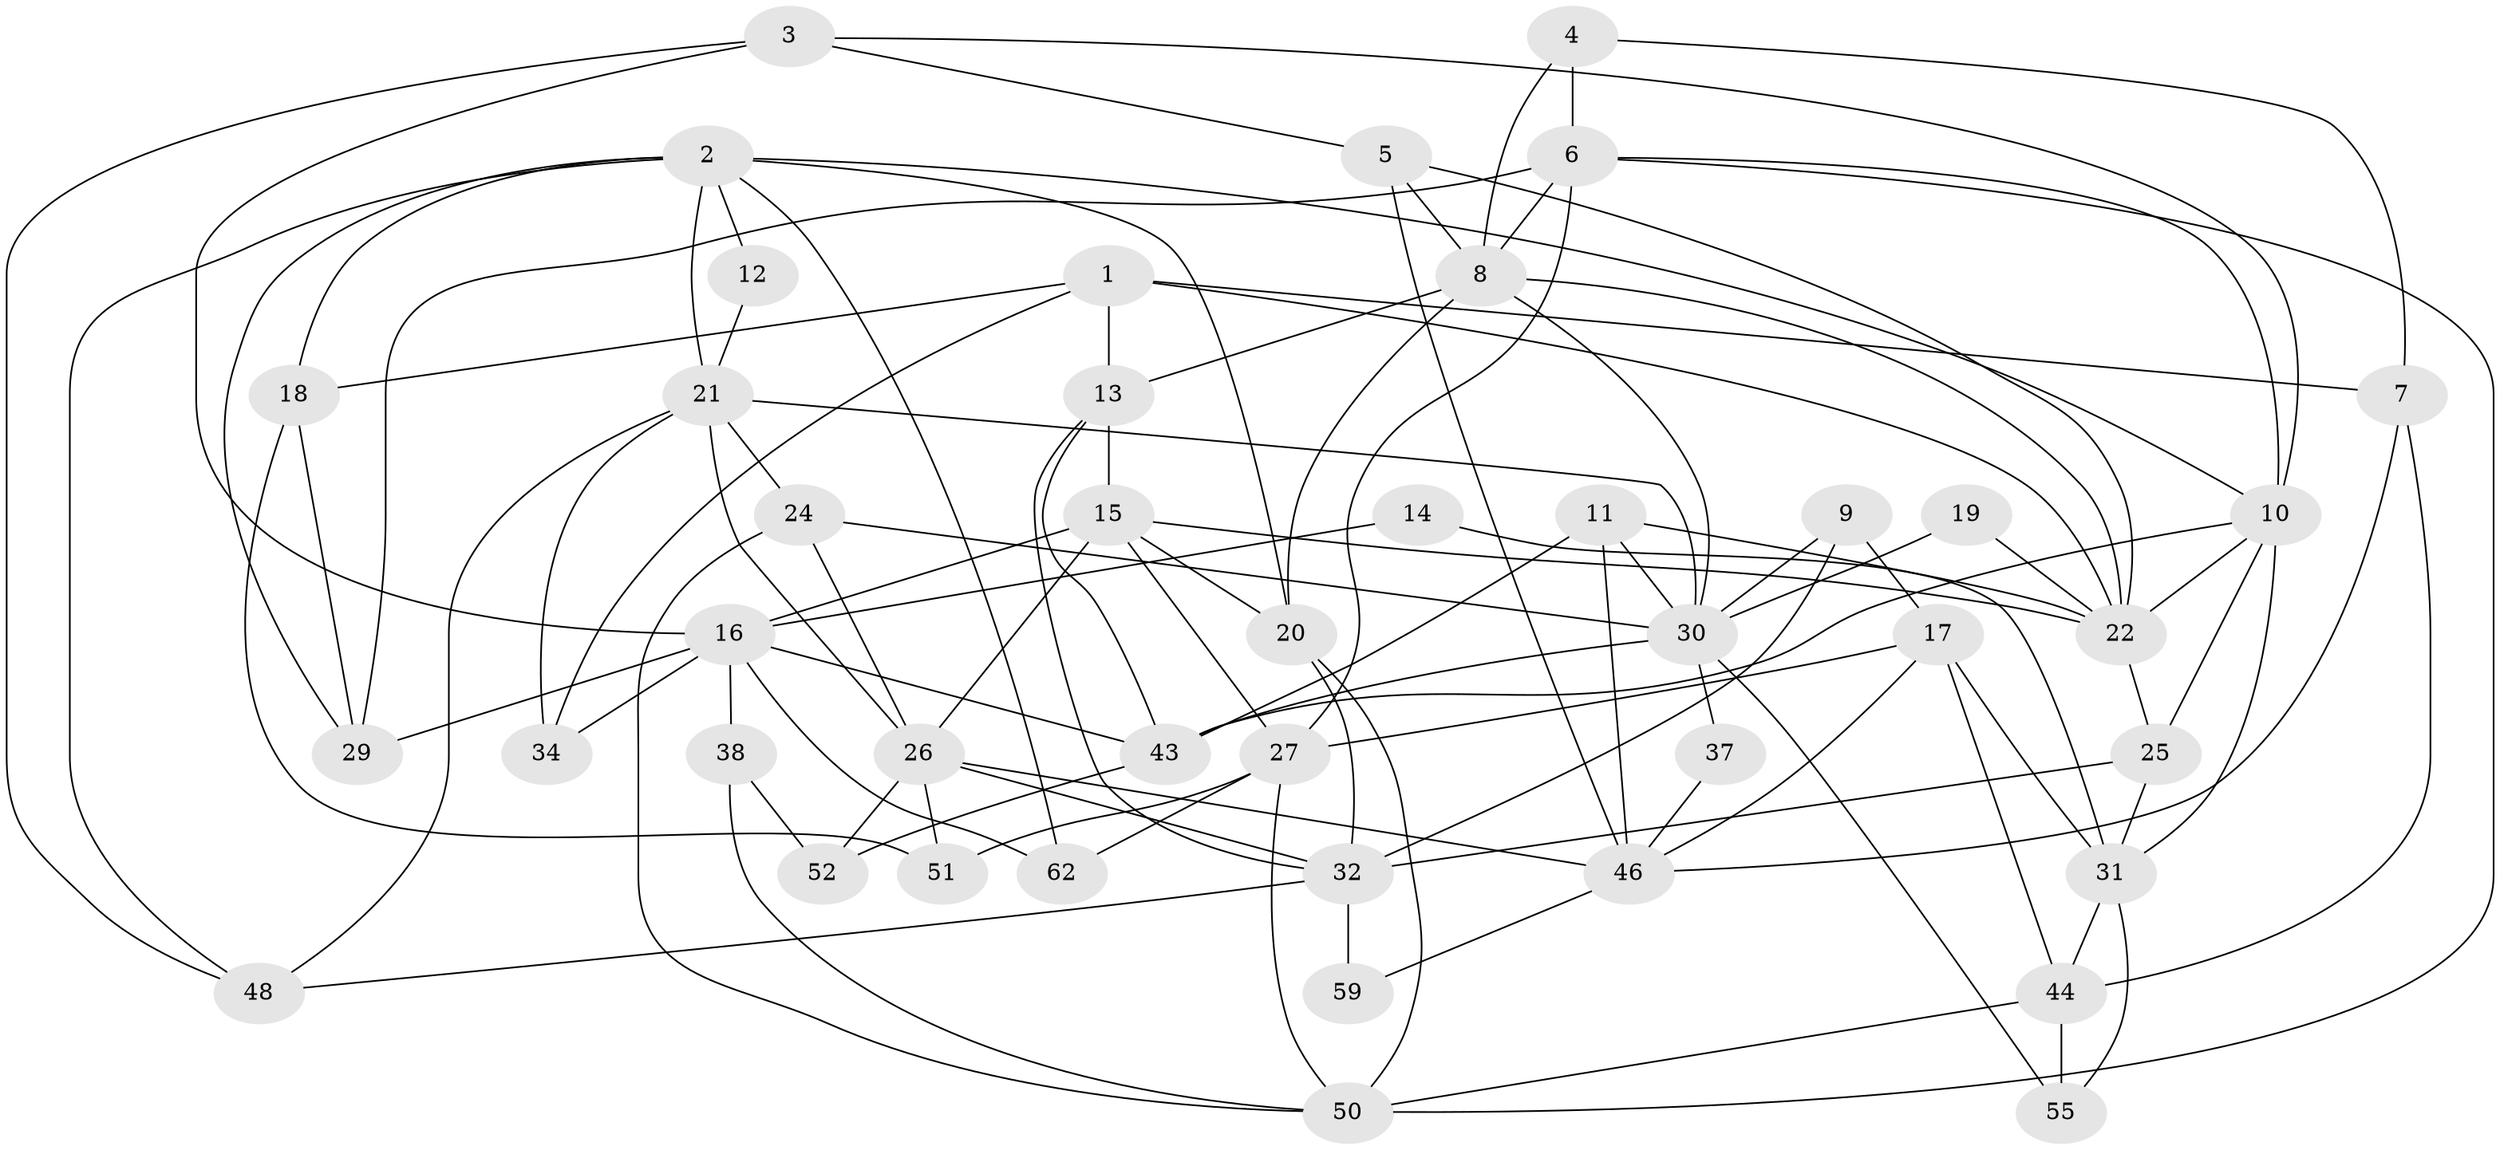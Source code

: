 // Generated by graph-tools (version 1.1) at 2025/24/03/03/25 07:24:00]
// undirected, 43 vertices, 103 edges
graph export_dot {
graph [start="1"]
  node [color=gray90,style=filled];
  1 [super="+41"];
  2 [super="+49"];
  3;
  4;
  5;
  6 [super="+23"];
  7 [super="+61"];
  8 [super="+54"];
  9;
  10 [super="+39"];
  11;
  12;
  13 [super="+65"];
  14;
  15 [super="+60"];
  16 [super="+28"];
  17;
  18 [super="+56"];
  19;
  20 [super="+40"];
  21 [super="+45"];
  22 [super="+33"];
  24;
  25;
  26 [super="+47"];
  27 [super="+42"];
  29 [super="+63"];
  30 [super="+36"];
  31 [super="+35"];
  32 [super="+53"];
  34;
  37;
  38;
  43 [super="+57"];
  44;
  46 [super="+58"];
  48 [super="+64"];
  50;
  51;
  52;
  55;
  59;
  62;
  1 -- 7 [weight=2];
  1 -- 34;
  1 -- 22;
  1 -- 18;
  1 -- 13;
  2 -- 12;
  2 -- 20;
  2 -- 62;
  2 -- 18;
  2 -- 21;
  2 -- 10;
  2 -- 29;
  2 -- 48;
  3 -- 5;
  3 -- 48;
  3 -- 10;
  3 -- 16;
  4 -- 8;
  4 -- 6;
  4 -- 7;
  5 -- 8;
  5 -- 46;
  5 -- 22;
  6 -- 29 [weight=2];
  6 -- 8;
  6 -- 27;
  6 -- 50;
  6 -- 10;
  7 -- 44;
  7 -- 46;
  8 -- 13 [weight=2];
  8 -- 20;
  8 -- 22;
  8 -- 30;
  9 -- 32;
  9 -- 30;
  9 -- 17;
  10 -- 31;
  10 -- 25;
  10 -- 22;
  10 -- 43;
  11 -- 22;
  11 -- 43;
  11 -- 46;
  11 -- 30;
  12 -- 21;
  13 -- 32;
  13 -- 15;
  13 -- 43;
  14 -- 31;
  14 -- 16;
  15 -- 16;
  15 -- 26;
  15 -- 27;
  15 -- 22;
  15 -- 20;
  16 -- 34;
  16 -- 29;
  16 -- 38;
  16 -- 62;
  16 -- 43;
  17 -- 31;
  17 -- 44;
  17 -- 46;
  17 -- 27;
  18 -- 29;
  18 -- 51;
  19 -- 22;
  19 -- 30;
  20 -- 50;
  20 -- 32;
  21 -- 48;
  21 -- 26;
  21 -- 24;
  21 -- 34;
  21 -- 30;
  22 -- 25;
  24 -- 50;
  24 -- 26;
  24 -- 30;
  25 -- 32;
  25 -- 31;
  26 -- 52;
  26 -- 51;
  26 -- 32;
  26 -- 46;
  27 -- 62;
  27 -- 51;
  27 -- 50;
  30 -- 55;
  30 -- 37;
  30 -- 43;
  31 -- 44;
  31 -- 55;
  32 -- 59;
  32 -- 48;
  37 -- 46;
  38 -- 50;
  38 -- 52;
  43 -- 52;
  44 -- 50;
  44 -- 55;
  46 -- 59;
}
